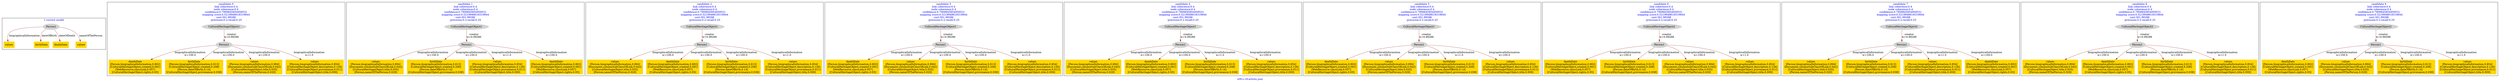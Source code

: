 digraph n0 {
fontcolor="blue"
remincross="true"
label="s09-s-18-artists.json"
subgraph cluster_0 {
label="1-correct model"
n2[style="filled",color="white",fillcolor="lightgray",label="Person1"];
n3[shape="plaintext",style="filled",fillcolor="gold",label="values"];
n4[shape="plaintext",style="filled",fillcolor="gold",label="birthDate"];
n5[shape="plaintext",style="filled",fillcolor="gold",label="deathDate"];
n6[shape="plaintext",style="filled",fillcolor="gold",label="values"];
}
subgraph cluster_1 {
label="candidate 0\nlink coherence:0.4\nnode coherence:0.4\nconfidence:0.7909845854959531\nmapping score:0.5219948618319844\ncost:301.99286\n-precision:0.2-recall:0.25"
n8[style="filled",color="white",fillcolor="lightgray",label="CulturalHeritageObject1"];
n9[style="filled",color="white",fillcolor="lightgray",label="Person1"];
n10[shape="plaintext",style="filled",fillcolor="gold",label="deathDate\n[Person,biographicalInformation,0.802]\n[CulturalHeritageObject,created,0.091]\n[WebResource,classLink,0.057]\n[CulturalHeritageObject,rights,0.05]"];
n11[shape="plaintext",style="filled",fillcolor="gold",label="birthDate\n[Person,biographicalInformation,0.613]\n[CulturalHeritageObject,created,0.208]\n[Person,dateOfBirth,0.14]\n[CulturalHeritageObject,provenance,0.038]"];
n12[shape="plaintext",style="filled",fillcolor="gold",label="values\n[Person,biographicalInformation,0.894]\n[Document,columnSubClassOfLink,0.042]\n[CulturalHeritageObject,title,0.035]\n[Person,nameOfThePerson,0.029]"];
n13[shape="plaintext",style="filled",fillcolor="gold",label="values\n[Person,biographicalInformation,0.854]\n[CulturalHeritageObject,description,0.126]\n[CulturalHeritageObject,provenance,0.011]\n[CulturalHeritageObject,title,0.009]"];
}
subgraph cluster_2 {
label="candidate 1\nlink coherence:0.4\nnode coherence:0.4\nconfidence:0.7909845854959531\nmapping score:0.5219948618319844\ncost:301.99286\n-precision:0.2-recall:0.25"
n15[style="filled",color="white",fillcolor="lightgray",label="CulturalHeritageObject1"];
n16[style="filled",color="white",fillcolor="lightgray",label="Person1"];
n17[shape="plaintext",style="filled",fillcolor="gold",label="values\n[Person,biographicalInformation,0.894]\n[Document,columnSubClassOfLink,0.042]\n[CulturalHeritageObject,title,0.035]\n[Person,nameOfThePerson,0.029]"];
n18[shape="plaintext",style="filled",fillcolor="gold",label="birthDate\n[Person,biographicalInformation,0.613]\n[CulturalHeritageObject,created,0.208]\n[Person,dateOfBirth,0.14]\n[CulturalHeritageObject,provenance,0.038]"];
n19[shape="plaintext",style="filled",fillcolor="gold",label="values\n[Person,biographicalInformation,0.854]\n[CulturalHeritageObject,description,0.126]\n[CulturalHeritageObject,provenance,0.011]\n[CulturalHeritageObject,title,0.009]"];
n20[shape="plaintext",style="filled",fillcolor="gold",label="deathDate\n[Person,biographicalInformation,0.802]\n[CulturalHeritageObject,created,0.091]\n[WebResource,classLink,0.057]\n[CulturalHeritageObject,rights,0.05]"];
}
subgraph cluster_3 {
label="candidate 2\nlink coherence:0.4\nnode coherence:0.4\nconfidence:0.7909845854959531\nmapping score:0.5219948618319844\ncost:301.99286\n-precision:0.2-recall:0.25"
n22[style="filled",color="white",fillcolor="lightgray",label="CulturalHeritageObject1"];
n23[style="filled",color="white",fillcolor="lightgray",label="Person1"];
n24[shape="plaintext",style="filled",fillcolor="gold",label="values\n[Person,biographicalInformation,0.894]\n[Document,columnSubClassOfLink,0.042]\n[CulturalHeritageObject,title,0.035]\n[Person,nameOfThePerson,0.029]"];
n25[shape="plaintext",style="filled",fillcolor="gold",label="deathDate\n[Person,biographicalInformation,0.802]\n[CulturalHeritageObject,created,0.091]\n[WebResource,classLink,0.057]\n[CulturalHeritageObject,rights,0.05]"];
n26[shape="plaintext",style="filled",fillcolor="gold",label="birthDate\n[Person,biographicalInformation,0.613]\n[CulturalHeritageObject,created,0.208]\n[Person,dateOfBirth,0.14]\n[CulturalHeritageObject,provenance,0.038]"];
n27[shape="plaintext",style="filled",fillcolor="gold",label="values\n[Person,biographicalInformation,0.854]\n[CulturalHeritageObject,description,0.126]\n[CulturalHeritageObject,provenance,0.011]\n[CulturalHeritageObject,title,0.009]"];
}
subgraph cluster_4 {
label="candidate 3\nlink coherence:0.4\nnode coherence:0.4\nconfidence:0.7909845854959531\nmapping score:0.5219948618319844\ncost:301.99286\n-precision:0.2-recall:0.25"
n29[style="filled",color="white",fillcolor="lightgray",label="CulturalHeritageObject1"];
n30[style="filled",color="white",fillcolor="lightgray",label="Person1"];
n31[shape="plaintext",style="filled",fillcolor="gold",label="deathDate\n[Person,biographicalInformation,0.802]\n[CulturalHeritageObject,created,0.091]\n[WebResource,classLink,0.057]\n[CulturalHeritageObject,rights,0.05]"];
n32[shape="plaintext",style="filled",fillcolor="gold",label="values\n[Person,biographicalInformation,0.894]\n[Document,columnSubClassOfLink,0.042]\n[CulturalHeritageObject,title,0.035]\n[Person,nameOfThePerson,0.029]"];
n33[shape="plaintext",style="filled",fillcolor="gold",label="birthDate\n[Person,biographicalInformation,0.613]\n[CulturalHeritageObject,created,0.208]\n[Person,dateOfBirth,0.14]\n[CulturalHeritageObject,provenance,0.038]"];
n34[shape="plaintext",style="filled",fillcolor="gold",label="values\n[Person,biographicalInformation,0.854]\n[CulturalHeritageObject,description,0.126]\n[CulturalHeritageObject,provenance,0.011]\n[CulturalHeritageObject,title,0.009]"];
}
subgraph cluster_5 {
label="candidate 4\nlink coherence:0.4\nnode coherence:0.4\nconfidence:0.7909845854959531\nmapping score:0.5219948618319844\ncost:301.99286\n-precision:0.2-recall:0.25"
n36[style="filled",color="white",fillcolor="lightgray",label="CulturalHeritageObject1"];
n37[style="filled",color="white",fillcolor="lightgray",label="Person1"];
n38[shape="plaintext",style="filled",fillcolor="gold",label="values\n[Person,biographicalInformation,0.894]\n[Document,columnSubClassOfLink,0.042]\n[CulturalHeritageObject,title,0.035]\n[Person,nameOfThePerson,0.029]"];
n39[shape="plaintext",style="filled",fillcolor="gold",label="deathDate\n[Person,biographicalInformation,0.802]\n[CulturalHeritageObject,created,0.091]\n[WebResource,classLink,0.057]\n[CulturalHeritageObject,rights,0.05]"];
n40[shape="plaintext",style="filled",fillcolor="gold",label="birthDate\n[Person,biographicalInformation,0.613]\n[CulturalHeritageObject,created,0.208]\n[Person,dateOfBirth,0.14]\n[CulturalHeritageObject,provenance,0.038]"];
n41[shape="plaintext",style="filled",fillcolor="gold",label="values\n[Person,biographicalInformation,0.854]\n[CulturalHeritageObject,description,0.126]\n[CulturalHeritageObject,provenance,0.011]\n[CulturalHeritageObject,title,0.009]"];
}
subgraph cluster_6 {
label="candidate 5\nlink coherence:0.4\nnode coherence:0.4\nconfidence:0.7909845854959531\nmapping score:0.5219948618319844\ncost:301.99286\n-precision:0.2-recall:0.25"
n43[style="filled",color="white",fillcolor="lightgray",label="CulturalHeritageObject1"];
n44[style="filled",color="white",fillcolor="lightgray",label="Person1"];
n45[shape="plaintext",style="filled",fillcolor="gold",label="deathDate\n[Person,biographicalInformation,0.802]\n[CulturalHeritageObject,created,0.091]\n[WebResource,classLink,0.057]\n[CulturalHeritageObject,rights,0.05]"];
n46[shape="plaintext",style="filled",fillcolor="gold",label="values\n[Person,biographicalInformation,0.894]\n[Document,columnSubClassOfLink,0.042]\n[CulturalHeritageObject,title,0.035]\n[Person,nameOfThePerson,0.029]"];
n47[shape="plaintext",style="filled",fillcolor="gold",label="birthDate\n[Person,biographicalInformation,0.613]\n[CulturalHeritageObject,created,0.208]\n[Person,dateOfBirth,0.14]\n[CulturalHeritageObject,provenance,0.038]"];
n48[shape="plaintext",style="filled",fillcolor="gold",label="values\n[Person,biographicalInformation,0.854]\n[CulturalHeritageObject,description,0.126]\n[CulturalHeritageObject,provenance,0.011]\n[CulturalHeritageObject,title,0.009]"];
}
subgraph cluster_7 {
label="candidate 6\nlink coherence:0.4\nnode coherence:0.4\nconfidence:0.7909845854959531\nmapping score:0.5219948618319844\ncost:301.99288\n-precision:0.2-recall:0.25"
n50[style="filled",color="white",fillcolor="lightgray",label="CulturalHeritageObject2"];
n51[style="filled",color="white",fillcolor="lightgray",label="Person1"];
n52[shape="plaintext",style="filled",fillcolor="gold",label="deathDate\n[Person,biographicalInformation,0.802]\n[CulturalHeritageObject,created,0.091]\n[WebResource,classLink,0.057]\n[CulturalHeritageObject,rights,0.05]"];
n53[shape="plaintext",style="filled",fillcolor="gold",label="birthDate\n[Person,biographicalInformation,0.613]\n[CulturalHeritageObject,created,0.208]\n[Person,dateOfBirth,0.14]\n[CulturalHeritageObject,provenance,0.038]"];
n54[shape="plaintext",style="filled",fillcolor="gold",label="values\n[Person,biographicalInformation,0.894]\n[Document,columnSubClassOfLink,0.042]\n[CulturalHeritageObject,title,0.035]\n[Person,nameOfThePerson,0.029]"];
n55[shape="plaintext",style="filled",fillcolor="gold",label="values\n[Person,biographicalInformation,0.854]\n[CulturalHeritageObject,description,0.126]\n[CulturalHeritageObject,provenance,0.011]\n[CulturalHeritageObject,title,0.009]"];
}
subgraph cluster_8 {
label="candidate 7\nlink coherence:0.4\nnode coherence:0.4\nconfidence:0.7909845854959531\nmapping score:0.5219948618319844\ncost:301.99288\n-precision:0.2-recall:0.25"
n57[style="filled",color="white",fillcolor="lightgray",label="CulturalHeritageObject2"];
n58[style="filled",color="white",fillcolor="lightgray",label="Person1"];
n59[shape="plaintext",style="filled",fillcolor="gold",label="values\n[Person,biographicalInformation,0.894]\n[Document,columnSubClassOfLink,0.042]\n[CulturalHeritageObject,title,0.035]\n[Person,nameOfThePerson,0.029]"];
n60[shape="plaintext",style="filled",fillcolor="gold",label="birthDate\n[Person,biographicalInformation,0.613]\n[CulturalHeritageObject,created,0.208]\n[Person,dateOfBirth,0.14]\n[CulturalHeritageObject,provenance,0.038]"];
n61[shape="plaintext",style="filled",fillcolor="gold",label="values\n[Person,biographicalInformation,0.854]\n[CulturalHeritageObject,description,0.126]\n[CulturalHeritageObject,provenance,0.011]\n[CulturalHeritageObject,title,0.009]"];
n62[shape="plaintext",style="filled",fillcolor="gold",label="deathDate\n[Person,biographicalInformation,0.802]\n[CulturalHeritageObject,created,0.091]\n[WebResource,classLink,0.057]\n[CulturalHeritageObject,rights,0.05]"];
}
subgraph cluster_9 {
label="candidate 8\nlink coherence:0.4\nnode coherence:0.4\nconfidence:0.7909845854959531\nmapping score:0.5219948618319844\ncost:301.99288\n-precision:0.2-recall:0.25"
n64[style="filled",color="white",fillcolor="lightgray",label="CulturalHeritageObject2"];
n65[style="filled",color="white",fillcolor="lightgray",label="Person1"];
n66[shape="plaintext",style="filled",fillcolor="gold",label="values\n[Person,biographicalInformation,0.894]\n[Document,columnSubClassOfLink,0.042]\n[CulturalHeritageObject,title,0.035]\n[Person,nameOfThePerson,0.029]"];
n67[shape="plaintext",style="filled",fillcolor="gold",label="deathDate\n[Person,biographicalInformation,0.802]\n[CulturalHeritageObject,created,0.091]\n[WebResource,classLink,0.057]\n[CulturalHeritageObject,rights,0.05]"];
n68[shape="plaintext",style="filled",fillcolor="gold",label="birthDate\n[Person,biographicalInformation,0.613]\n[CulturalHeritageObject,created,0.208]\n[Person,dateOfBirth,0.14]\n[CulturalHeritageObject,provenance,0.038]"];
n69[shape="plaintext",style="filled",fillcolor="gold",label="values\n[Person,biographicalInformation,0.854]\n[CulturalHeritageObject,description,0.126]\n[CulturalHeritageObject,provenance,0.011]\n[CulturalHeritageObject,title,0.009]"];
}
subgraph cluster_10 {
label="candidate 9\nlink coherence:0.4\nnode coherence:0.4\nconfidence:0.7909845854959531\nmapping score:0.5219948618319844\ncost:301.99288\n-precision:0.2-recall:0.25"
n71[style="filled",color="white",fillcolor="lightgray",label="CulturalHeritageObject2"];
n72[style="filled",color="white",fillcolor="lightgray",label="Person1"];
n73[shape="plaintext",style="filled",fillcolor="gold",label="deathDate\n[Person,biographicalInformation,0.802]\n[CulturalHeritageObject,created,0.091]\n[WebResource,classLink,0.057]\n[CulturalHeritageObject,rights,0.05]"];
n74[shape="plaintext",style="filled",fillcolor="gold",label="values\n[Person,biographicalInformation,0.894]\n[Document,columnSubClassOfLink,0.042]\n[CulturalHeritageObject,title,0.035]\n[Person,nameOfThePerson,0.029]"];
n75[shape="plaintext",style="filled",fillcolor="gold",label="birthDate\n[Person,biographicalInformation,0.613]\n[CulturalHeritageObject,created,0.208]\n[Person,dateOfBirth,0.14]\n[CulturalHeritageObject,provenance,0.038]"];
n76[shape="plaintext",style="filled",fillcolor="gold",label="values\n[Person,biographicalInformation,0.854]\n[CulturalHeritageObject,description,0.126]\n[CulturalHeritageObject,provenance,0.011]\n[CulturalHeritageObject,title,0.009]"];
}
n2 -> n3[color="brown",fontcolor="black",label="biographicalInformation"]
n2 -> n4[color="brown",fontcolor="black",label="dateOfBirth"]
n2 -> n5[color="brown",fontcolor="black",label="dateOfDeath"]
n2 -> n6[color="brown",fontcolor="black",label="nameOfThePerson"]
n8 -> n9[color="brown",fontcolor="black",label="creator\nw=0.99286"]
n9 -> n10[color="brown",fontcolor="black",label="biographicalInformation\nw=100.0"]
n9 -> n11[color="brown",fontcolor="black",label="biographicalInformation\nw=100.0"]
n9 -> n12[color="brown",fontcolor="black",label="biographicalInformation\nw=100.0"]
n9 -> n13[color="brown",fontcolor="black",label="biographicalInformation\nw=1.0"]
n15 -> n16[color="brown",fontcolor="black",label="creator\nw=0.99286"]
n16 -> n17[color="brown",fontcolor="black",label="biographicalInformation\nw=100.0"]
n16 -> n18[color="brown",fontcolor="black",label="biographicalInformation\nw=100.0"]
n16 -> n19[color="brown",fontcolor="black",label="biographicalInformation\nw=1.0"]
n16 -> n20[color="brown",fontcolor="black",label="biographicalInformation\nw=100.0"]
n22 -> n23[color="brown",fontcolor="black",label="creator\nw=0.99286"]
n23 -> n24[color="brown",fontcolor="black",label="biographicalInformation\nw=100.0"]
n23 -> n25[color="brown",fontcolor="black",label="biographicalInformation\nw=100.0"]
n23 -> n26[color="brown",fontcolor="black",label="biographicalInformation\nw=100.0"]
n23 -> n27[color="brown",fontcolor="black",label="biographicalInformation\nw=1.0"]
n29 -> n30[color="brown",fontcolor="black",label="creator\nw=0.99286"]
n30 -> n31[color="brown",fontcolor="black",label="biographicalInformation\nw=100.0"]
n30 -> n32[color="brown",fontcolor="black",label="biographicalInformation\nw=100.0"]
n30 -> n33[color="brown",fontcolor="black",label="biographicalInformation\nw=100.0"]
n30 -> n34[color="brown",fontcolor="black",label="biographicalInformation\nw=1.0"]
n36 -> n37[color="brown",fontcolor="black",label="creator\nw=0.99286"]
n37 -> n38[color="brown",fontcolor="black",label="biographicalInformation\nw=100.0"]
n37 -> n39[color="brown",fontcolor="black",label="biographicalInformation\nw=100.0"]
n37 -> n40[color="brown",fontcolor="black",label="biographicalInformation\nw=1.0"]
n37 -> n41[color="brown",fontcolor="black",label="biographicalInformation\nw=100.0"]
n43 -> n44[color="brown",fontcolor="black",label="creator\nw=0.99286"]
n44 -> n45[color="brown",fontcolor="black",label="biographicalInformation\nw=100.0"]
n44 -> n46[color="brown",fontcolor="black",label="biographicalInformation\nw=100.0"]
n44 -> n47[color="brown",fontcolor="black",label="biographicalInformation\nw=1.0"]
n44 -> n48[color="brown",fontcolor="black",label="biographicalInformation\nw=100.0"]
n50 -> n51[color="brown",fontcolor="black",label="creator\nw=0.99288"]
n51 -> n52[color="brown",fontcolor="black",label="biographicalInformation\nw=100.0"]
n51 -> n53[color="brown",fontcolor="black",label="biographicalInformation\nw=100.0"]
n51 -> n54[color="brown",fontcolor="black",label="biographicalInformation\nw=100.0"]
n51 -> n55[color="brown",fontcolor="black",label="biographicalInformation\nw=1.0"]
n57 -> n58[color="brown",fontcolor="black",label="creator\nw=0.99288"]
n58 -> n59[color="brown",fontcolor="black",label="biographicalInformation\nw=100.0"]
n58 -> n60[color="brown",fontcolor="black",label="biographicalInformation\nw=100.0"]
n58 -> n61[color="brown",fontcolor="black",label="biographicalInformation\nw=1.0"]
n58 -> n62[color="brown",fontcolor="black",label="biographicalInformation\nw=100.0"]
n64 -> n65[color="brown",fontcolor="black",label="creator\nw=0.99288"]
n65 -> n66[color="brown",fontcolor="black",label="biographicalInformation\nw=100.0"]
n65 -> n67[color="brown",fontcolor="black",label="biographicalInformation\nw=100.0"]
n65 -> n68[color="brown",fontcolor="black",label="biographicalInformation\nw=100.0"]
n65 -> n69[color="brown",fontcolor="black",label="biographicalInformation\nw=1.0"]
n71 -> n72[color="brown",fontcolor="black",label="creator\nw=0.99288"]
n72 -> n73[color="brown",fontcolor="black",label="biographicalInformation\nw=100.0"]
n72 -> n74[color="brown",fontcolor="black",label="biographicalInformation\nw=100.0"]
n72 -> n75[color="brown",fontcolor="black",label="biographicalInformation\nw=100.0"]
n72 -> n76[color="brown",fontcolor="black",label="biographicalInformation\nw=1.0"]
}
